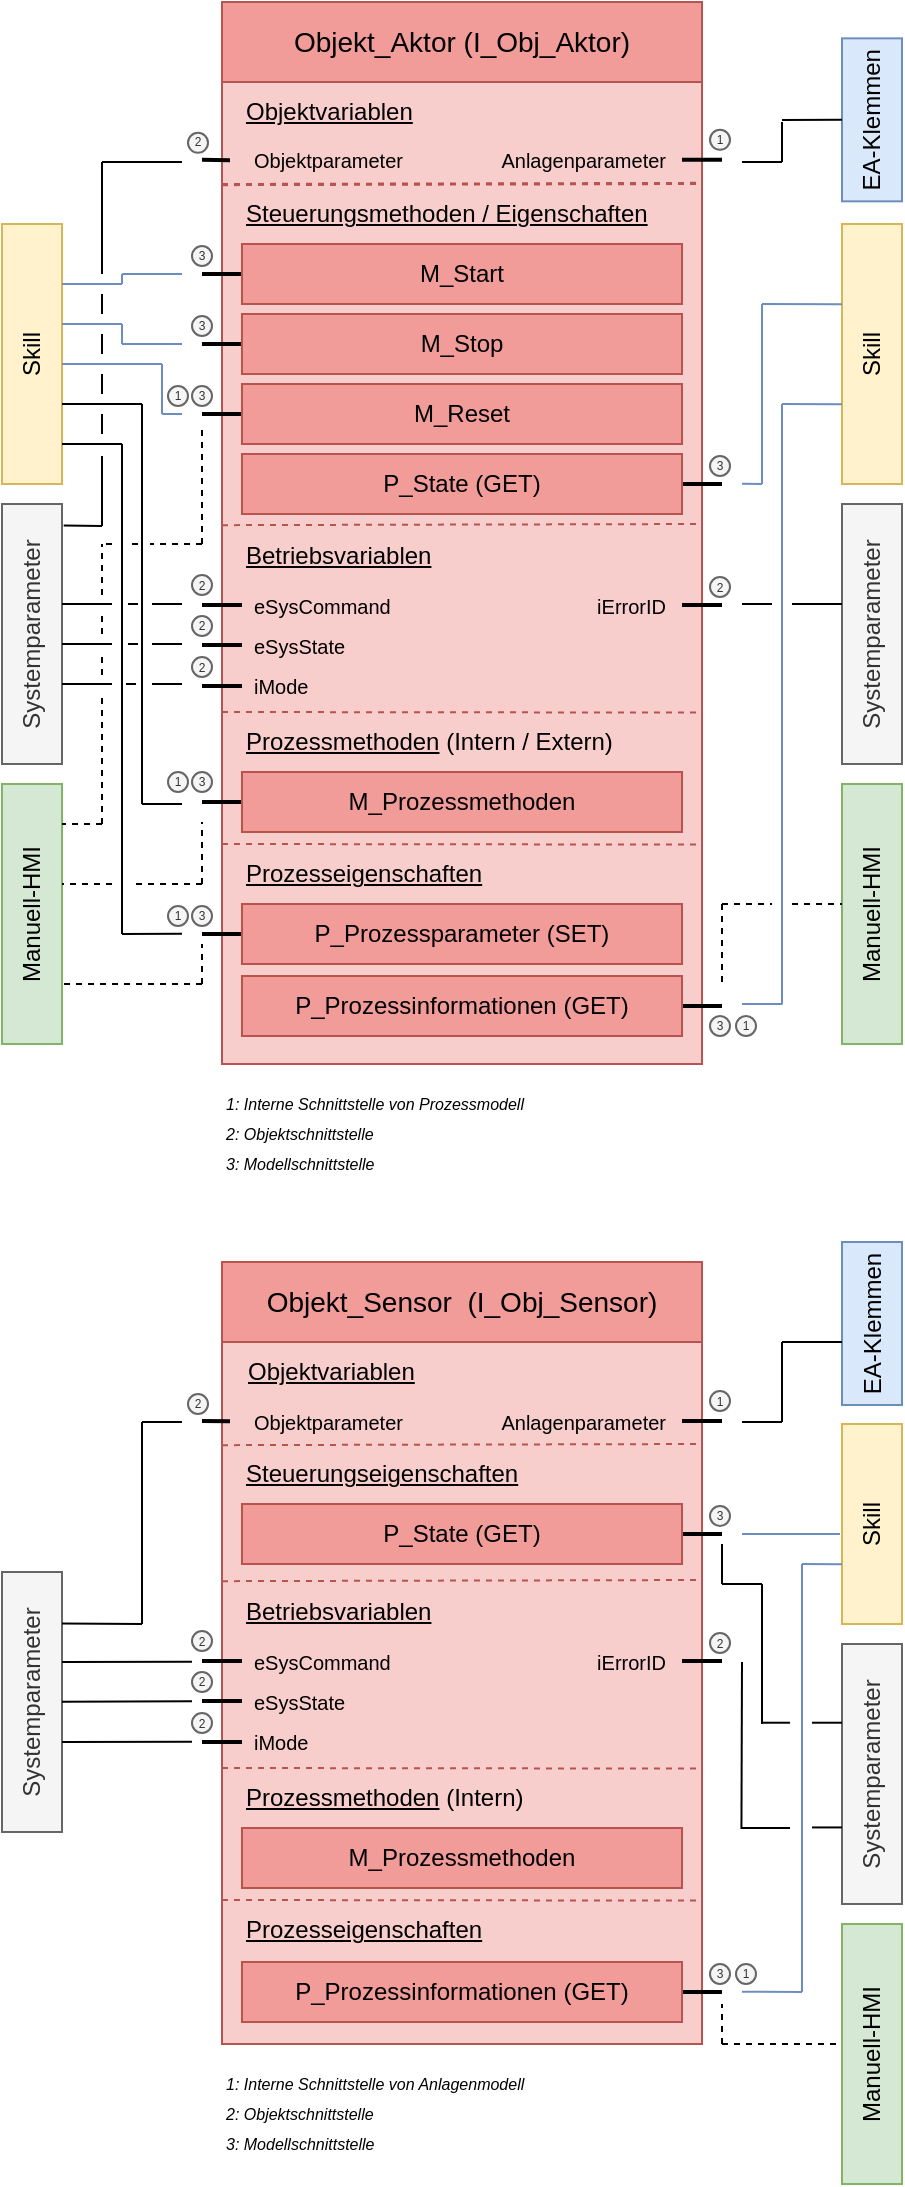 <mxfile version="26.0.5">
  <diagram name="Seite-1" id="sdpVUGcd8ZdfAYJY-DBQ">
    <mxGraphModel dx="1232" dy="1131" grid="1" gridSize="10" guides="1" tooltips="1" connect="1" arrows="1" fold="1" page="1" pageScale="1" pageWidth="827" pageHeight="1169" math="0" shadow="0">
      <root>
        <mxCell id="0" />
        <mxCell id="1" parent="0" />
        <mxCell id="eThXzIZxuzrMQbyXuAEO-1" value="Objekt_Aktor (I_Obj_Aktor)" style="rounded=0;whiteSpace=wrap;html=1;fillColor=#F19C99;strokeColor=#b85450;fontSize=14;" parent="1" vertex="1">
          <mxGeometry x="280" width="240" height="40" as="geometry" />
        </mxCell>
        <mxCell id="eThXzIZxuzrMQbyXuAEO-2" value="" style="rounded=0;whiteSpace=wrap;html=1;fillColor=#f8cecc;strokeColor=#b85450;" parent="1" vertex="1">
          <mxGeometry x="280" y="40" width="240" height="491" as="geometry" />
        </mxCell>
        <mxCell id="eThXzIZxuzrMQbyXuAEO-3" value="Steuerungsmethoden / Eigenschaften" style="text;html=1;align=left;verticalAlign=middle;whiteSpace=wrap;rounded=0;fontStyle=4" parent="1" vertex="1">
          <mxGeometry x="290" y="91" width="220" height="30" as="geometry" />
        </mxCell>
        <mxCell id="eThXzIZxuzrMQbyXuAEO-5" value="" style="rounded=0;whiteSpace=wrap;html=1;fillColor=none;strokeColor=none;" parent="1" vertex="1">
          <mxGeometry x="290" y="121" width="220" height="20" as="geometry" />
        </mxCell>
        <mxCell id="eThXzIZxuzrMQbyXuAEO-10" value="" style="rounded=0;whiteSpace=wrap;html=1;fillColor=none;strokeColor=none;" parent="1" vertex="1">
          <mxGeometry x="290" y="141" width="220" height="20" as="geometry" />
        </mxCell>
        <mxCell id="eThXzIZxuzrMQbyXuAEO-13" value="" style="rounded=0;whiteSpace=wrap;html=1;fillColor=none;strokeColor=none;" parent="1" vertex="1">
          <mxGeometry x="290" y="161" width="220" height="20" as="geometry" />
        </mxCell>
        <mxCell id="eThXzIZxuzrMQbyXuAEO-16" value="" style="rounded=0;whiteSpace=wrap;html=1;fillColor=none;strokeColor=none;" parent="1" vertex="1">
          <mxGeometry x="290" y="181" width="220" height="20" as="geometry" />
        </mxCell>
        <mxCell id="eThXzIZxuzrMQbyXuAEO-19" value="" style="rounded=0;whiteSpace=wrap;html=1;fillColor=none;strokeColor=none;" parent="1" vertex="1">
          <mxGeometry x="290" y="201" width="220" height="20" as="geometry" />
        </mxCell>
        <mxCell id="eThXzIZxuzrMQbyXuAEO-27" value="Betriebsvariablen" style="text;html=1;align=left;verticalAlign=middle;whiteSpace=wrap;rounded=0;fontStyle=4" parent="1" vertex="1">
          <mxGeometry x="290" y="261.5" width="120" height="30" as="geometry" />
        </mxCell>
        <mxCell id="eThXzIZxuzrMQbyXuAEO-33" value="" style="rounded=0;whiteSpace=wrap;html=1;fillColor=none;strokeColor=none;" parent="1" vertex="1">
          <mxGeometry x="290" y="291.5" width="220" height="20" as="geometry" />
        </mxCell>
        <mxCell id="eThXzIZxuzrMQbyXuAEO-34" value="" style="endArrow=none;html=1;rounded=0;strokeWidth=2;" parent="1" source="eThXzIZxuzrMQbyXuAEO-33" edge="1">
          <mxGeometry width="50" height="50" relative="1" as="geometry">
            <mxPoint x="330" y="361.5" as="sourcePoint" />
            <mxPoint x="270" y="301.5" as="targetPoint" />
          </mxGeometry>
        </mxCell>
        <mxCell id="eThXzIZxuzrMQbyXuAEO-35" value="eSysCommand" style="text;html=1;align=left;verticalAlign=middle;whiteSpace=wrap;rounded=0;fontStyle=0;fontSize=10;" parent="1" vertex="1">
          <mxGeometry x="294" y="296.5" width="76" height="10" as="geometry" />
        </mxCell>
        <mxCell id="eThXzIZxuzrMQbyXuAEO-39" value="" style="endArrow=none;html=1;rounded=0;strokeWidth=2;" parent="1" edge="1">
          <mxGeometry width="50" height="50" relative="1" as="geometry">
            <mxPoint x="290" y="321.5" as="sourcePoint" />
            <mxPoint x="270" y="321.5" as="targetPoint" />
          </mxGeometry>
        </mxCell>
        <mxCell id="eThXzIZxuzrMQbyXuAEO-40" value="eSysState" style="text;html=1;align=left;verticalAlign=middle;whiteSpace=wrap;rounded=0;fontStyle=0;fontSize=10;" parent="1" vertex="1">
          <mxGeometry x="294" y="316.5" width="76" height="10" as="geometry" />
        </mxCell>
        <mxCell id="eThXzIZxuzrMQbyXuAEO-48" value="&lt;u&gt;Prozessmethoden&lt;/u&gt; (Intern / Extern)" style="text;html=1;align=left;verticalAlign=middle;whiteSpace=wrap;rounded=0;fontStyle=0" parent="1" vertex="1">
          <mxGeometry x="290" y="355" width="200" height="30" as="geometry" />
        </mxCell>
        <mxCell id="eThXzIZxuzrMQbyXuAEO-58" value="" style="endArrow=none;html=1;rounded=0;fillColor=#f8cecc;strokeColor=#b85450;entryX=1;entryY=0.464;entryDx=0;entryDy=0;entryPerimeter=0;exitX=0;exitY=0.466;exitDx=0;exitDy=0;exitPerimeter=0;strokeWidth=1;dashed=1;" parent="1" edge="1">
          <mxGeometry width="50" height="50" relative="1" as="geometry">
            <mxPoint x="280" y="261.58" as="sourcePoint" />
            <mxPoint x="520" y="261.0" as="targetPoint" />
          </mxGeometry>
        </mxCell>
        <mxCell id="eThXzIZxuzrMQbyXuAEO-59" value="" style="endArrow=none;html=1;rounded=0;fillColor=#f8cecc;strokeColor=#b85450;exitX=0;exitY=0.792;exitDx=0;exitDy=0;exitPerimeter=0;strokeWidth=1;dashed=1;entryX=1;entryY=0.793;entryDx=0;entryDy=0;entryPerimeter=0;" parent="1" edge="1">
          <mxGeometry width="50" height="50" relative="1" as="geometry">
            <mxPoint x="280" y="355.0" as="sourcePoint" />
            <mxPoint x="520" y="355.29" as="targetPoint" />
          </mxGeometry>
        </mxCell>
        <mxCell id="eThXzIZxuzrMQbyXuAEO-61" value="Skill" style="rounded=0;whiteSpace=wrap;html=1;rotation=-90;fillColor=#fff2cc;strokeColor=#d6b656;" parent="1" vertex="1">
          <mxGeometry x="540" y="161" width="130" height="30" as="geometry" />
        </mxCell>
        <mxCell id="eThXzIZxuzrMQbyXuAEO-62" value="Systemparameter" style="rounded=0;whiteSpace=wrap;html=1;rotation=-90;fillColor=#f5f5f5;fontColor=#333333;strokeColor=#666666;" parent="1" vertex="1">
          <mxGeometry x="540" y="301" width="130" height="30" as="geometry" />
        </mxCell>
        <mxCell id="eThXzIZxuzrMQbyXuAEO-66" value="Skill" style="rounded=0;whiteSpace=wrap;html=1;rotation=-90;fillColor=#fff2cc;strokeColor=#d6b656;" parent="1" vertex="1">
          <mxGeometry x="120" y="161" width="130" height="30" as="geometry" />
        </mxCell>
        <mxCell id="eThXzIZxuzrMQbyXuAEO-67" value="Systemparameter" style="rounded=0;whiteSpace=wrap;html=1;rotation=-90;fillColor=#f5f5f5;fontColor=#333333;strokeColor=#666666;" parent="1" vertex="1">
          <mxGeometry x="120" y="301" width="130" height="30" as="geometry" />
        </mxCell>
        <mxCell id="RpQ9mGnAC0z5zZGKGi01-6" style="edgeStyle=orthogonalEdgeStyle;rounded=0;orthogonalLoop=1;jettySize=auto;html=1;endArrow=none;endFill=0;strokeWidth=2;" parent="1" edge="1">
          <mxGeometry relative="1" as="geometry">
            <mxPoint x="530" y="301.5" as="targetPoint" />
            <mxPoint x="510" y="301.5" as="sourcePoint" />
          </mxGeometry>
        </mxCell>
        <mxCell id="RpQ9mGnAC0z5zZGKGi01-7" value="iErrorID" style="text;html=1;align=right;verticalAlign=middle;whiteSpace=wrap;rounded=0;fontStyle=0;fontSize=10;" parent="1" vertex="1">
          <mxGeometry x="429" y="296.5" width="75" height="10" as="geometry" />
        </mxCell>
        <mxCell id="6S4e-w0pNIEhI715A2-k-2" value="" style="group" parent="1" vertex="1" connectable="0">
          <mxGeometry x="280" y="541" width="210" height="50" as="geometry" />
        </mxCell>
        <mxCell id="eThXzIZxuzrMQbyXuAEO-118" value="2: Objektschnittstelle" style="text;html=1;align=left;verticalAlign=middle;whiteSpace=wrap;rounded=0;fontSize=8;fontStyle=2" parent="6S4e-w0pNIEhI715A2-k-2" vertex="1">
          <mxGeometry y="20" width="140" height="10" as="geometry" />
        </mxCell>
        <mxCell id="eThXzIZxuzrMQbyXuAEO-119" value="3: Modellschnittstelle" style="text;html=1;align=left;verticalAlign=middle;whiteSpace=wrap;rounded=0;fontSize=8;fontStyle=2" parent="6S4e-w0pNIEhI715A2-k-2" vertex="1">
          <mxGeometry y="30" width="140" height="20" as="geometry" />
        </mxCell>
        <mxCell id="eThXzIZxuzrMQbyXuAEO-121" value="1: Interne Schnittstelle von Prozessmodell" style="text;html=1;align=left;verticalAlign=middle;whiteSpace=wrap;rounded=0;fontSize=8;fontStyle=2" parent="6S4e-w0pNIEhI715A2-k-2" vertex="1">
          <mxGeometry width="210" height="20" as="geometry" />
        </mxCell>
        <mxCell id="6S4e-w0pNIEhI715A2-k-7" value="" style="endArrow=none;html=1;rounded=0;strokeWidth=2;" parent="1" edge="1">
          <mxGeometry width="50" height="50" relative="1" as="geometry">
            <mxPoint x="290" y="342" as="sourcePoint" />
            <mxPoint x="270" y="342" as="targetPoint" />
          </mxGeometry>
        </mxCell>
        <mxCell id="6S4e-w0pNIEhI715A2-k-8" value="iMode&amp;nbsp;" style="text;html=1;align=left;verticalAlign=middle;whiteSpace=wrap;rounded=0;fontStyle=0;fontSize=10;" parent="1" vertex="1">
          <mxGeometry x="294" y="337" width="76" height="10" as="geometry" />
        </mxCell>
        <mxCell id="YqTv8qu6AUI8KKiwsQRL-15" style="edgeStyle=orthogonalEdgeStyle;rounded=0;orthogonalLoop=1;jettySize=auto;html=1;endArrow=none;endFill=0;strokeWidth=2;" parent="1" source="YqTv8qu6AUI8KKiwsQRL-1" edge="1">
          <mxGeometry relative="1" as="geometry">
            <mxPoint x="270" y="136" as="targetPoint" />
          </mxGeometry>
        </mxCell>
        <mxCell id="YqTv8qu6AUI8KKiwsQRL-1" value="M_Start&lt;span style=&quot;color: rgba(0, 0, 0, 0); font-family: monospace; font-size: 0px; text-align: start; text-wrap-mode: nowrap;&quot;&gt;%3CmxGraphModel%3E%3Croot%3E%3CmxCell%20id%3D%220%22%2F%3E%3CmxCell%20id%3D%221%22%20parent%3D%220%22%2F%3E%3CmxCell%20id%3D%222%22%20value%3D%22Objekt%22%20style%3D%22rounded%3D0%3BwhiteSpace%3Dwrap%3Bhtml%3D1%3BfillColor%3D%23F19C99%3BstrokeColor%3D%23b85450%3BfontSize%3D14%3B%22%20vertex%3D%221%22%20parent%3D%221%22%3E%3CmxGeometry%20x%3D%22280%22%20y%3D%22280%22%20width%3D%22240%22%20height%3D%2240%22%20as%3D%22geometry%22%2F%3E%3C%2FmxCell%3E%3C%2Froot%3E%3C%2FmxGraphModel%3E&lt;/span&gt;" style="rounded=0;whiteSpace=wrap;html=1;fillColor=#F19C99;strokeColor=#b85450;fontSize=12;" parent="1" vertex="1">
          <mxGeometry x="290" y="121" width="220" height="30" as="geometry" />
        </mxCell>
        <mxCell id="YqTv8qu6AUI8KKiwsQRL-16" style="edgeStyle=orthogonalEdgeStyle;rounded=0;orthogonalLoop=1;jettySize=auto;html=1;endArrow=none;endFill=0;strokeWidth=2;" parent="1" source="YqTv8qu6AUI8KKiwsQRL-2" edge="1">
          <mxGeometry relative="1" as="geometry">
            <mxPoint x="270" y="171" as="targetPoint" />
          </mxGeometry>
        </mxCell>
        <mxCell id="YqTv8qu6AUI8KKiwsQRL-2" value="M_Stop&lt;span style=&quot;color: rgba(0, 0, 0, 0); font-family: monospace; font-size: 0px; text-align: start; text-wrap-mode: nowrap;&quot;&gt;%3CmxGraphModel%3E%3Croot%3E%3CmxCell%20id%3D%220%22%2F%3E%3CmxCell%20id%3D%221%22%20parent%3D%220%22%2F%3E%3CmxCell%20id%3D%222%22%20value%3D%22Objekt%22%20style%3D%22rounded%3D0%3BwhiteSpace%3Dwrap%3Bhtml%3D1%3BfillColor%3D%23F19C99%3BstrokeColor%3D%23b85450%3BfontSize%3D14%3B%22%20vertex%3D%221%22%20parent%3D%221%22%3E%3CmxGeometry%20x%3D%22280%22%20y%3D%22280%22%20width%3D%22240%22%20height%3D%2240%22%20as%3D%22geometry%22%2F%3E%3C%2FmxCell%3E%3C%2Froot%3E%3C%2FmxGraphMod&lt;/span&gt;" style="rounded=0;whiteSpace=wrap;html=1;fillColor=#F19C99;strokeColor=#b85450;fontSize=12;" parent="1" vertex="1">
          <mxGeometry x="290" y="156" width="220" height="30" as="geometry" />
        </mxCell>
        <mxCell id="YqTv8qu6AUI8KKiwsQRL-17" style="edgeStyle=orthogonalEdgeStyle;rounded=0;orthogonalLoop=1;jettySize=auto;html=1;endArrow=none;endFill=0;strokeWidth=2;" parent="1" source="YqTv8qu6AUI8KKiwsQRL-3" edge="1">
          <mxGeometry relative="1" as="geometry">
            <mxPoint x="270" y="206" as="targetPoint" />
          </mxGeometry>
        </mxCell>
        <mxCell id="YqTv8qu6AUI8KKiwsQRL-3" value="M_Reset&lt;span style=&quot;color: rgba(0, 0, 0, 0); font-family: monospace; font-size: 0px; text-align: start; text-wrap-mode: nowrap;&quot;&gt;%3CmxGraphModel%3E%3Croot%3E%3CmxCell%20id%3D%220%22%2F%3E%3CmxCell%20id%3D%221%22%20parent%3D%220%22%2F%3E%3CmxCell%20id%3D%222%22%20value%3D%22Objekt%22%20style%3D%22rounded%3D0%3BwhiteSpace%3Dwrap%3Bhtml%3D1%3BfillColor%3D%23F19C99%3BstrokeColor%3D%23b85450%3BfontSize%3D14%3B%22%20vertex%3D%221%22%20parent%3D%221%22%3E%3CmxGeometry%20x%3D%22280%22%20y%3D%22280%22%20width%3D%22240%22%20height%3D%2240%22%20as%3D%22geometry%22%2F%3E%3C%2FmxCell%3E%3C%2Froot%3E%3C%2FmxGraphMod&lt;/span&gt;" style="rounded=0;whiteSpace=wrap;html=1;fillColor=#F19C99;strokeColor=#b85450;fontSize=12;" parent="1" vertex="1">
          <mxGeometry x="290" y="191" width="220" height="30" as="geometry" />
        </mxCell>
        <mxCell id="YqTv8qu6AUI8KKiwsQRL-18" style="edgeStyle=orthogonalEdgeStyle;rounded=0;orthogonalLoop=1;jettySize=auto;html=1;endArrow=none;endFill=0;strokeWidth=2;" parent="1" source="YqTv8qu6AUI8KKiwsQRL-7" edge="1">
          <mxGeometry relative="1" as="geometry">
            <mxPoint x="530" y="241" as="targetPoint" />
          </mxGeometry>
        </mxCell>
        <mxCell id="YqTv8qu6AUI8KKiwsQRL-7" value="P_State (GET)" style="rounded=0;whiteSpace=wrap;html=1;fillColor=#F19C99;strokeColor=#b85450;fontSize=12;" parent="1" vertex="1">
          <mxGeometry x="290" y="226" width="220" height="30" as="geometry" />
        </mxCell>
        <mxCell id="YqTv8qu6AUI8KKiwsQRL-19" style="edgeStyle=orthogonalEdgeStyle;rounded=0;orthogonalLoop=1;jettySize=auto;html=1;strokeWidth=2;endArrow=none;endFill=0;" parent="1" source="YqTv8qu6AUI8KKiwsQRL-9" edge="1">
          <mxGeometry relative="1" as="geometry">
            <mxPoint x="270" y="400" as="targetPoint" />
          </mxGeometry>
        </mxCell>
        <mxCell id="YqTv8qu6AUI8KKiwsQRL-9" value="M_Prozessmethoden" style="rounded=0;whiteSpace=wrap;html=1;fillColor=#F19C99;strokeColor=#b85450;fontSize=12;" parent="1" vertex="1">
          <mxGeometry x="290" y="385" width="220" height="30" as="geometry" />
        </mxCell>
        <mxCell id="YqTv8qu6AUI8KKiwsQRL-10" value="" style="endArrow=none;html=1;rounded=0;fillColor=#f8cecc;strokeColor=#b85450;exitX=0;exitY=0.792;exitDx=0;exitDy=0;exitPerimeter=0;strokeWidth=1;dashed=1;entryX=1;entryY=0.793;entryDx=0;entryDy=0;entryPerimeter=0;" parent="1" edge="1">
          <mxGeometry width="50" height="50" relative="1" as="geometry">
            <mxPoint x="280" y="421.0" as="sourcePoint" />
            <mxPoint x="520" y="421.29" as="targetPoint" />
          </mxGeometry>
        </mxCell>
        <mxCell id="YqTv8qu6AUI8KKiwsQRL-11" value="Prozesseigenschaften" style="text;html=1;align=left;verticalAlign=middle;whiteSpace=wrap;rounded=0;fontStyle=4" parent="1" vertex="1">
          <mxGeometry x="290" y="421" width="120" height="30" as="geometry" />
        </mxCell>
        <mxCell id="YqTv8qu6AUI8KKiwsQRL-20" style="edgeStyle=orthogonalEdgeStyle;rounded=0;orthogonalLoop=1;jettySize=auto;html=1;strokeWidth=2;endArrow=none;endFill=0;" parent="1" source="YqTv8qu6AUI8KKiwsQRL-13" edge="1">
          <mxGeometry relative="1" as="geometry">
            <mxPoint x="270" y="466" as="targetPoint" />
          </mxGeometry>
        </mxCell>
        <mxCell id="YqTv8qu6AUI8KKiwsQRL-13" value="P_Prozessparameter (SET)" style="rounded=0;whiteSpace=wrap;html=1;fillColor=#F19C99;strokeColor=#b85450;fontSize=12;" parent="1" vertex="1">
          <mxGeometry x="290" y="451" width="220" height="30" as="geometry" />
        </mxCell>
        <mxCell id="YqTv8qu6AUI8KKiwsQRL-21" style="edgeStyle=orthogonalEdgeStyle;rounded=0;orthogonalLoop=1;jettySize=auto;html=1;strokeWidth=2;endArrow=none;endFill=0;" parent="1" source="YqTv8qu6AUI8KKiwsQRL-14" edge="1">
          <mxGeometry relative="1" as="geometry">
            <mxPoint x="530" y="502" as="targetPoint" />
          </mxGeometry>
        </mxCell>
        <mxCell id="YqTv8qu6AUI8KKiwsQRL-14" value="P_Prozessinformationen (GET)" style="rounded=0;whiteSpace=wrap;html=1;fillColor=#F19C99;strokeColor=#b85450;fontSize=12;" parent="1" vertex="1">
          <mxGeometry x="290" y="487" width="220" height="30" as="geometry" />
        </mxCell>
        <mxCell id="YqTv8qu6AUI8KKiwsQRL-24" value="Manuell-HMI" style="rounded=0;whiteSpace=wrap;html=1;rotation=-90;fillColor=#d5e8d4;strokeColor=#82b366;" parent="1" vertex="1">
          <mxGeometry x="120" y="441" width="130" height="30" as="geometry" />
        </mxCell>
        <mxCell id="YqTv8qu6AUI8KKiwsQRL-25" value="Manuell-HMI" style="rounded=0;whiteSpace=wrap;html=1;rotation=-90;fillColor=#d5e8d4;strokeColor=#82b366;" parent="1" vertex="1">
          <mxGeometry x="540" y="441" width="130" height="30" as="geometry" />
        </mxCell>
        <mxCell id="YqTv8qu6AUI8KKiwsQRL-27" value="" style="endArrow=none;html=1;rounded=0;fillColor=#dae8fc;strokeColor=#6c8ebf;" parent="1" edge="1">
          <mxGeometry width="50" height="50" relative="1" as="geometry">
            <mxPoint x="250" y="181" as="sourcePoint" />
            <mxPoint x="200" y="181" as="targetPoint" />
          </mxGeometry>
        </mxCell>
        <mxCell id="YqTv8qu6AUI8KKiwsQRL-28" value="" style="endArrow=none;html=1;rounded=0;fillColor=#dae8fc;strokeColor=#6c8ebf;" parent="1" edge="1">
          <mxGeometry width="50" height="50" relative="1" as="geometry">
            <mxPoint x="230" y="161" as="sourcePoint" />
            <mxPoint x="200" y="161" as="targetPoint" />
          </mxGeometry>
        </mxCell>
        <mxCell id="YqTv8qu6AUI8KKiwsQRL-29" value="" style="endArrow=none;html=1;rounded=0;fillColor=#dae8fc;strokeColor=#6c8ebf;" parent="1" edge="1">
          <mxGeometry width="50" height="50" relative="1" as="geometry">
            <mxPoint x="230" y="141" as="sourcePoint" />
            <mxPoint x="200" y="141" as="targetPoint" />
          </mxGeometry>
        </mxCell>
        <mxCell id="YqTv8qu6AUI8KKiwsQRL-30" value="" style="endArrow=none;html=1;rounded=0;" parent="1" edge="1">
          <mxGeometry width="50" height="50" relative="1" as="geometry">
            <mxPoint x="240" y="201" as="sourcePoint" />
            <mxPoint x="200" y="201" as="targetPoint" />
          </mxGeometry>
        </mxCell>
        <mxCell id="YqTv8qu6AUI8KKiwsQRL-31" value="" style="endArrow=none;html=1;rounded=0;" parent="1" edge="1">
          <mxGeometry width="50" height="50" relative="1" as="geometry">
            <mxPoint x="230" y="221" as="sourcePoint" />
            <mxPoint x="200" y="221" as="targetPoint" />
          </mxGeometry>
        </mxCell>
        <mxCell id="YqTv8qu6AUI8KKiwsQRL-33" value="" style="endArrow=none;html=1;rounded=0;fillColor=#dae8fc;strokeColor=#6c8ebf;" parent="1" edge="1">
          <mxGeometry width="50" height="50" relative="1" as="geometry">
            <mxPoint x="260" y="135.95" as="sourcePoint" />
            <mxPoint x="230" y="136" as="targetPoint" />
          </mxGeometry>
        </mxCell>
        <mxCell id="YqTv8qu6AUI8KKiwsQRL-34" value="" style="endArrow=none;html=1;rounded=0;fillColor=#dae8fc;strokeColor=#6c8ebf;" parent="1" edge="1">
          <mxGeometry width="50" height="50" relative="1" as="geometry">
            <mxPoint x="230" y="136" as="sourcePoint" />
            <mxPoint x="230" y="141" as="targetPoint" />
          </mxGeometry>
        </mxCell>
        <mxCell id="YqTv8qu6AUI8KKiwsQRL-35" value="" style="endArrow=none;html=1;rounded=0;fillColor=#dae8fc;strokeColor=#6c8ebf;" parent="1" edge="1">
          <mxGeometry width="50" height="50" relative="1" as="geometry">
            <mxPoint x="260" y="170.95" as="sourcePoint" />
            <mxPoint x="230" y="171" as="targetPoint" />
          </mxGeometry>
        </mxCell>
        <mxCell id="YqTv8qu6AUI8KKiwsQRL-36" value="" style="endArrow=none;html=1;rounded=0;fillColor=#dae8fc;strokeColor=#6c8ebf;" parent="1" edge="1">
          <mxGeometry width="50" height="50" relative="1" as="geometry">
            <mxPoint x="230" y="171" as="sourcePoint" />
            <mxPoint x="230" y="161" as="targetPoint" />
          </mxGeometry>
        </mxCell>
        <mxCell id="YqTv8qu6AUI8KKiwsQRL-37" value="" style="endArrow=none;html=1;rounded=0;fillColor=#dae8fc;strokeColor=#6c8ebf;" parent="1" edge="1">
          <mxGeometry width="50" height="50" relative="1" as="geometry">
            <mxPoint x="260" y="205.95" as="sourcePoint" />
            <mxPoint x="250" y="206" as="targetPoint" />
          </mxGeometry>
        </mxCell>
        <mxCell id="YqTv8qu6AUI8KKiwsQRL-38" value="" style="endArrow=none;html=1;rounded=0;fillColor=#dae8fc;strokeColor=#6c8ebf;" parent="1" edge="1">
          <mxGeometry width="50" height="50" relative="1" as="geometry">
            <mxPoint x="250" y="181" as="sourcePoint" />
            <mxPoint x="250" y="206" as="targetPoint" />
          </mxGeometry>
        </mxCell>
        <mxCell id="YqTv8qu6AUI8KKiwsQRL-40" value="" style="endArrow=none;html=1;rounded=0;" parent="1" edge="1">
          <mxGeometry width="50" height="50" relative="1" as="geometry">
            <mxPoint x="240" y="201" as="sourcePoint" />
            <mxPoint x="240" y="401" as="targetPoint" />
          </mxGeometry>
        </mxCell>
        <mxCell id="YqTv8qu6AUI8KKiwsQRL-41" value="" style="endArrow=none;html=1;rounded=0;" parent="1" edge="1">
          <mxGeometry width="50" height="50" relative="1" as="geometry">
            <mxPoint x="260" y="401" as="sourcePoint" />
            <mxPoint x="240" y="401" as="targetPoint" />
          </mxGeometry>
        </mxCell>
        <mxCell id="YqTv8qu6AUI8KKiwsQRL-42" value="" style="endArrow=none;html=1;rounded=0;" parent="1" edge="1">
          <mxGeometry width="50" height="50" relative="1" as="geometry">
            <mxPoint x="230" y="221" as="sourcePoint" />
            <mxPoint x="230" y="466" as="targetPoint" />
          </mxGeometry>
        </mxCell>
        <mxCell id="YqTv8qu6AUI8KKiwsQRL-43" value="" style="endArrow=none;html=1;rounded=0;" parent="1" edge="1">
          <mxGeometry width="50" height="50" relative="1" as="geometry">
            <mxPoint x="260" y="465.9" as="sourcePoint" />
            <mxPoint x="230" y="466" as="targetPoint" />
          </mxGeometry>
        </mxCell>
        <mxCell id="YqTv8qu6AUI8KKiwsQRL-44" value="" style="endArrow=none;html=1;rounded=0;" parent="1" edge="1">
          <mxGeometry width="50" height="50" relative="1" as="geometry">
            <mxPoint x="225" y="301" as="sourcePoint" />
            <mxPoint x="200" y="301" as="targetPoint" />
          </mxGeometry>
        </mxCell>
        <mxCell id="YqTv8qu6AUI8KKiwsQRL-46" value="" style="endArrow=none;html=1;rounded=0;" parent="1" edge="1">
          <mxGeometry width="50" height="50" relative="1" as="geometry">
            <mxPoint x="225" y="321" as="sourcePoint" />
            <mxPoint x="200" y="321" as="targetPoint" />
          </mxGeometry>
        </mxCell>
        <mxCell id="YqTv8qu6AUI8KKiwsQRL-47" value="" style="endArrow=none;html=1;rounded=0;" parent="1" edge="1">
          <mxGeometry width="50" height="50" relative="1" as="geometry">
            <mxPoint x="225" y="341" as="sourcePoint" />
            <mxPoint x="200" y="341" as="targetPoint" />
          </mxGeometry>
        </mxCell>
        <mxCell id="YqTv8qu6AUI8KKiwsQRL-49" value="" style="endArrow=none;html=1;rounded=0;" parent="1" edge="1">
          <mxGeometry width="50" height="50" relative="1" as="geometry">
            <mxPoint x="260" y="301" as="sourcePoint" />
            <mxPoint x="245" y="301" as="targetPoint" />
          </mxGeometry>
        </mxCell>
        <mxCell id="YqTv8qu6AUI8KKiwsQRL-50" value="" style="endArrow=none;html=1;rounded=0;" parent="1" edge="1">
          <mxGeometry width="50" height="50" relative="1" as="geometry">
            <mxPoint x="260" y="321" as="sourcePoint" />
            <mxPoint x="245" y="321" as="targetPoint" />
          </mxGeometry>
        </mxCell>
        <mxCell id="YqTv8qu6AUI8KKiwsQRL-51" value="" style="endArrow=none;html=1;rounded=0;" parent="1" edge="1">
          <mxGeometry width="50" height="50" relative="1" as="geometry">
            <mxPoint x="260" y="341" as="sourcePoint" />
            <mxPoint x="245" y="341" as="targetPoint" />
          </mxGeometry>
        </mxCell>
        <mxCell id="YqTv8qu6AUI8KKiwsQRL-52" value="" style="endArrow=none;html=1;rounded=0;" parent="1" edge="1">
          <mxGeometry width="50" height="50" relative="1" as="geometry">
            <mxPoint x="237" y="341" as="sourcePoint" />
            <mxPoint x="232" y="341" as="targetPoint" />
          </mxGeometry>
        </mxCell>
        <mxCell id="YqTv8qu6AUI8KKiwsQRL-53" value="" style="endArrow=none;html=1;rounded=0;" parent="1" edge="1">
          <mxGeometry width="50" height="50" relative="1" as="geometry">
            <mxPoint x="238" y="321" as="sourcePoint" />
            <mxPoint x="233" y="321" as="targetPoint" />
          </mxGeometry>
        </mxCell>
        <mxCell id="YqTv8qu6AUI8KKiwsQRL-54" value="" style="endArrow=none;html=1;rounded=0;" parent="1" edge="1">
          <mxGeometry width="50" height="50" relative="1" as="geometry">
            <mxPoint x="238" y="301" as="sourcePoint" />
            <mxPoint x="233" y="301" as="targetPoint" />
          </mxGeometry>
        </mxCell>
        <mxCell id="YqTv8qu6AUI8KKiwsQRL-55" value="" style="endArrow=none;html=1;rounded=0;dashed=1;" parent="1" edge="1">
          <mxGeometry width="50" height="50" relative="1" as="geometry">
            <mxPoint x="225" y="441" as="sourcePoint" />
            <mxPoint x="200" y="441" as="targetPoint" />
          </mxGeometry>
        </mxCell>
        <mxCell id="YqTv8qu6AUI8KKiwsQRL-56" value="" style="endArrow=none;html=1;rounded=0;dashed=1;" parent="1" edge="1">
          <mxGeometry width="50" height="50" relative="1" as="geometry">
            <mxPoint x="270" y="441" as="sourcePoint" />
            <mxPoint x="235" y="441" as="targetPoint" />
          </mxGeometry>
        </mxCell>
        <mxCell id="YqTv8qu6AUI8KKiwsQRL-57" value="" style="endArrow=none;html=1;rounded=0;dashed=1;" parent="1" edge="1">
          <mxGeometry width="50" height="50" relative="1" as="geometry">
            <mxPoint x="270" y="441" as="sourcePoint" />
            <mxPoint x="270" y="410" as="targetPoint" />
          </mxGeometry>
        </mxCell>
        <mxCell id="YqTv8qu6AUI8KKiwsQRL-58" value="" style="endArrow=none;html=1;rounded=0;dashed=1;" parent="1" edge="1">
          <mxGeometry width="50" height="50" relative="1" as="geometry">
            <mxPoint x="270" y="491" as="sourcePoint" />
            <mxPoint x="200" y="491" as="targetPoint" />
          </mxGeometry>
        </mxCell>
        <mxCell id="YqTv8qu6AUI8KKiwsQRL-59" value="" style="endArrow=none;html=1;rounded=0;dashed=1;" parent="1" edge="1">
          <mxGeometry width="50" height="50" relative="1" as="geometry">
            <mxPoint x="270" y="491" as="sourcePoint" />
            <mxPoint x="270" y="471" as="targetPoint" />
          </mxGeometry>
        </mxCell>
        <mxCell id="YqTv8qu6AUI8KKiwsQRL-60" value="" style="endArrow=none;html=1;rounded=0;fillColor=#dae8fc;strokeColor=#6c8ebf;" parent="1" edge="1">
          <mxGeometry width="50" height="50" relative="1" as="geometry">
            <mxPoint x="550" y="241" as="sourcePoint" />
            <mxPoint x="540" y="240.85" as="targetPoint" />
          </mxGeometry>
        </mxCell>
        <mxCell id="YqTv8qu6AUI8KKiwsQRL-61" value="" style="endArrow=none;html=1;rounded=0;fillColor=#dae8fc;strokeColor=#6c8ebf;" parent="1" edge="1">
          <mxGeometry width="50" height="50" relative="1" as="geometry">
            <mxPoint x="590" y="151.15" as="sourcePoint" />
            <mxPoint x="550" y="151" as="targetPoint" />
          </mxGeometry>
        </mxCell>
        <mxCell id="YqTv8qu6AUI8KKiwsQRL-62" value="" style="endArrow=none;html=1;rounded=0;fillColor=#dae8fc;strokeColor=#6c8ebf;" parent="1" edge="1">
          <mxGeometry width="50" height="50" relative="1" as="geometry">
            <mxPoint x="550" y="241" as="sourcePoint" />
            <mxPoint x="550" y="151" as="targetPoint" />
          </mxGeometry>
        </mxCell>
        <mxCell id="YqTv8qu6AUI8KKiwsQRL-63" value="" style="endArrow=none;html=1;rounded=0;fillColor=#dae8fc;strokeColor=#6c8ebf;" parent="1" edge="1">
          <mxGeometry width="50" height="50" relative="1" as="geometry">
            <mxPoint x="590" y="201.15" as="sourcePoint" />
            <mxPoint x="560" y="201" as="targetPoint" />
          </mxGeometry>
        </mxCell>
        <mxCell id="YqTv8qu6AUI8KKiwsQRL-64" value="" style="endArrow=none;html=1;rounded=0;fillColor=#dae8fc;strokeColor=#6c8ebf;" parent="1" edge="1">
          <mxGeometry width="50" height="50" relative="1" as="geometry">
            <mxPoint x="560" y="501.192" as="sourcePoint" />
            <mxPoint x="560" y="201" as="targetPoint" />
          </mxGeometry>
        </mxCell>
        <mxCell id="YqTv8qu6AUI8KKiwsQRL-65" value="" style="endArrow=none;html=1;rounded=0;fillColor=#dae8fc;strokeColor=#6c8ebf;" parent="1" edge="1">
          <mxGeometry width="50" height="50" relative="1" as="geometry">
            <mxPoint x="560" y="501" as="sourcePoint" />
            <mxPoint x="540" y="501" as="targetPoint" />
          </mxGeometry>
        </mxCell>
        <mxCell id="YqTv8qu6AUI8KKiwsQRL-66" value="" style="endArrow=none;html=1;rounded=0;" parent="1" edge="1">
          <mxGeometry width="50" height="50" relative="1" as="geometry">
            <mxPoint x="555" y="301" as="sourcePoint" />
            <mxPoint x="540" y="301" as="targetPoint" />
          </mxGeometry>
        </mxCell>
        <mxCell id="YqTv8qu6AUI8KKiwsQRL-67" value="" style="endArrow=none;html=1;rounded=0;" parent="1" edge="1">
          <mxGeometry width="50" height="50" relative="1" as="geometry">
            <mxPoint x="590" y="301" as="sourcePoint" />
            <mxPoint x="565" y="301" as="targetPoint" />
          </mxGeometry>
        </mxCell>
        <mxCell id="YqTv8qu6AUI8KKiwsQRL-68" value="" style="endArrow=none;html=1;rounded=0;dashed=1;" parent="1" edge="1">
          <mxGeometry width="50" height="50" relative="1" as="geometry">
            <mxPoint x="530" y="451" as="sourcePoint" />
            <mxPoint x="530" y="491" as="targetPoint" />
          </mxGeometry>
        </mxCell>
        <mxCell id="YqTv8qu6AUI8KKiwsQRL-69" value="" style="endArrow=none;html=1;rounded=0;dashed=1;" parent="1" edge="1">
          <mxGeometry width="50" height="50" relative="1" as="geometry">
            <mxPoint x="530" y="451" as="sourcePoint" />
            <mxPoint x="555" y="451" as="targetPoint" />
          </mxGeometry>
        </mxCell>
        <mxCell id="YqTv8qu6AUI8KKiwsQRL-70" value="" style="endArrow=none;html=1;rounded=0;dashed=1;" parent="1" edge="1">
          <mxGeometry width="50" height="50" relative="1" as="geometry">
            <mxPoint x="565" y="451" as="sourcePoint" />
            <mxPoint x="590" y="451" as="targetPoint" />
          </mxGeometry>
        </mxCell>
        <mxCell id="YqTv8qu6AUI8KKiwsQRL-71" value="" style="endArrow=none;html=1;rounded=0;dashed=1;" parent="1" edge="1">
          <mxGeometry width="50" height="50" relative="1" as="geometry">
            <mxPoint x="220" y="411" as="sourcePoint" />
            <mxPoint x="200" y="411" as="targetPoint" />
          </mxGeometry>
        </mxCell>
        <mxCell id="YqTv8qu6AUI8KKiwsQRL-73" value="" style="endArrow=none;html=1;rounded=0;dashed=1;" parent="1" edge="1">
          <mxGeometry width="50" height="50" relative="1" as="geometry">
            <mxPoint x="220" y="411" as="sourcePoint" />
            <mxPoint x="220" y="346" as="targetPoint" />
          </mxGeometry>
        </mxCell>
        <mxCell id="YqTv8qu6AUI8KKiwsQRL-74" value="" style="endArrow=none;html=1;rounded=0;dashed=1;" parent="1" edge="1">
          <mxGeometry width="50" height="50" relative="1" as="geometry">
            <mxPoint x="270" y="271" as="sourcePoint" />
            <mxPoint x="270" y="211" as="targetPoint" />
          </mxGeometry>
        </mxCell>
        <mxCell id="YqTv8qu6AUI8KKiwsQRL-75" value="" style="endArrow=none;html=1;rounded=0;dashed=1;" parent="1" edge="1">
          <mxGeometry width="50" height="50" relative="1" as="geometry">
            <mxPoint x="270" y="271" as="sourcePoint" />
            <mxPoint x="244" y="271" as="targetPoint" />
          </mxGeometry>
        </mxCell>
        <mxCell id="YqTv8qu6AUI8KKiwsQRL-76" value="" style="endArrow=none;html=1;rounded=0;dashed=1;" parent="1" edge="1">
          <mxGeometry width="50" height="50" relative="1" as="geometry">
            <mxPoint x="225" y="271" as="sourcePoint" />
            <mxPoint x="220" y="271" as="targetPoint" />
          </mxGeometry>
        </mxCell>
        <mxCell id="YqTv8qu6AUI8KKiwsQRL-78" value="" style="endArrow=none;html=1;rounded=0;dashed=1;" parent="1" edge="1">
          <mxGeometry width="50" height="50" relative="1" as="geometry">
            <mxPoint x="238" y="271" as="sourcePoint" />
            <mxPoint x="233" y="271" as="targetPoint" />
          </mxGeometry>
        </mxCell>
        <mxCell id="YqTv8qu6AUI8KKiwsQRL-79" value="" style="endArrow=none;html=1;rounded=0;dashed=1;" parent="1" edge="1">
          <mxGeometry width="50" height="50" relative="1" as="geometry">
            <mxPoint x="220" y="316" as="sourcePoint" />
            <mxPoint x="220" y="306" as="targetPoint" />
          </mxGeometry>
        </mxCell>
        <mxCell id="YqTv8qu6AUI8KKiwsQRL-80" value="" style="endArrow=none;html=1;rounded=0;dashed=1;" parent="1" edge="1">
          <mxGeometry width="50" height="50" relative="1" as="geometry">
            <mxPoint x="220" y="336.5" as="sourcePoint" />
            <mxPoint x="220" y="326.5" as="targetPoint" />
          </mxGeometry>
        </mxCell>
        <mxCell id="YqTv8qu6AUI8KKiwsQRL-81" value="" style="endArrow=none;html=1;rounded=0;dashed=1;" parent="1" edge="1">
          <mxGeometry width="50" height="50" relative="1" as="geometry">
            <mxPoint x="220" y="296.5" as="sourcePoint" />
            <mxPoint x="220" y="271" as="targetPoint" />
          </mxGeometry>
        </mxCell>
        <mxCell id="YqTv8qu6AUI8KKiwsQRL-82" value="3" style="ellipse;whiteSpace=wrap;html=1;aspect=fixed;fontSize=6;fillColor=#f5f5f5;fontColor=#333333;strokeColor=#666666;" parent="1" vertex="1">
          <mxGeometry x="524" y="227" width="10" height="10" as="geometry" />
        </mxCell>
        <mxCell id="YqTv8qu6AUI8KKiwsQRL-83" value="3" style="ellipse;whiteSpace=wrap;html=1;aspect=fixed;fontSize=6;fillColor=#f5f5f5;fontColor=#333333;strokeColor=#666666;" parent="1" vertex="1">
          <mxGeometry x="265" y="122" width="10" height="10" as="geometry" />
        </mxCell>
        <mxCell id="YqTv8qu6AUI8KKiwsQRL-84" value="3" style="ellipse;whiteSpace=wrap;html=1;aspect=fixed;fontSize=6;fillColor=#f5f5f5;fontColor=#333333;strokeColor=#666666;" parent="1" vertex="1">
          <mxGeometry x="265" y="157" width="10" height="10" as="geometry" />
        </mxCell>
        <mxCell id="YqTv8qu6AUI8KKiwsQRL-85" value="3" style="ellipse;whiteSpace=wrap;html=1;aspect=fixed;fontSize=6;fillColor=#f5f5f5;fontColor=#333333;strokeColor=#666666;" parent="1" vertex="1">
          <mxGeometry x="265" y="192" width="10" height="10" as="geometry" />
        </mxCell>
        <mxCell id="YqTv8qu6AUI8KKiwsQRL-86" value="3" style="ellipse;whiteSpace=wrap;html=1;aspect=fixed;fontSize=6;fillColor=#f5f5f5;fontColor=#333333;strokeColor=#666666;" parent="1" vertex="1">
          <mxGeometry x="265" y="385" width="10" height="10" as="geometry" />
        </mxCell>
        <mxCell id="YqTv8qu6AUI8KKiwsQRL-87" value="3" style="ellipse;whiteSpace=wrap;html=1;aspect=fixed;fontSize=6;fillColor=#f5f5f5;fontColor=#333333;strokeColor=#666666;" parent="1" vertex="1">
          <mxGeometry x="265" y="452" width="10" height="10" as="geometry" />
        </mxCell>
        <mxCell id="YqTv8qu6AUI8KKiwsQRL-88" value="2" style="ellipse;whiteSpace=wrap;html=1;aspect=fixed;fontSize=6;fillColor=#f5f5f5;fontColor=#333333;strokeColor=#666666;" parent="1" vertex="1">
          <mxGeometry x="265" y="286.5" width="10" height="10" as="geometry" />
        </mxCell>
        <mxCell id="YqTv8qu6AUI8KKiwsQRL-89" value="2" style="ellipse;whiteSpace=wrap;html=1;aspect=fixed;fontSize=6;fillColor=#f5f5f5;fontColor=#333333;strokeColor=#666666;" parent="1" vertex="1">
          <mxGeometry x="265" y="307" width="10" height="10" as="geometry" />
        </mxCell>
        <mxCell id="YqTv8qu6AUI8KKiwsQRL-90" value="2" style="ellipse;whiteSpace=wrap;html=1;aspect=fixed;fontSize=6;fillColor=#f5f5f5;fontColor=#333333;strokeColor=#666666;" parent="1" vertex="1">
          <mxGeometry x="265" y="327.5" width="10" height="10" as="geometry" />
        </mxCell>
        <mxCell id="YqTv8qu6AUI8KKiwsQRL-91" value="2" style="ellipse;whiteSpace=wrap;html=1;aspect=fixed;fontSize=6;fillColor=#f5f5f5;fontColor=#333333;strokeColor=#666666;" parent="1" vertex="1">
          <mxGeometry x="524" y="287.5" width="10" height="10" as="geometry" />
        </mxCell>
        <mxCell id="YqTv8qu6AUI8KKiwsQRL-92" value="1" style="ellipse;whiteSpace=wrap;html=1;aspect=fixed;fontSize=6;fillColor=#f5f5f5;fontColor=#333333;strokeColor=#666666;" parent="1" vertex="1">
          <mxGeometry x="537" y="507" width="10" height="10" as="geometry" />
        </mxCell>
        <mxCell id="YqTv8qu6AUI8KKiwsQRL-93" value="3" style="ellipse;whiteSpace=wrap;html=1;aspect=fixed;fontSize=6;fillColor=#f5f5f5;fontColor=#333333;strokeColor=#666666;" parent="1" vertex="1">
          <mxGeometry x="524" y="507" width="10" height="10" as="geometry" />
        </mxCell>
        <mxCell id="YqTv8qu6AUI8KKiwsQRL-94" value="1" style="ellipse;whiteSpace=wrap;html=1;aspect=fixed;fontSize=6;fillColor=#f5f5f5;fontColor=#333333;strokeColor=#666666;" parent="1" vertex="1">
          <mxGeometry x="253" y="192" width="10" height="10" as="geometry" />
        </mxCell>
        <mxCell id="YqTv8qu6AUI8KKiwsQRL-95" value="1" style="ellipse;whiteSpace=wrap;html=1;aspect=fixed;fontSize=6;fillColor=#f5f5f5;fontColor=#333333;strokeColor=#666666;" parent="1" vertex="1">
          <mxGeometry x="253" y="385" width="10" height="10" as="geometry" />
        </mxCell>
        <mxCell id="YqTv8qu6AUI8KKiwsQRL-96" value="1" style="ellipse;whiteSpace=wrap;html=1;aspect=fixed;fontSize=6;fillColor=#f5f5f5;fontColor=#333333;strokeColor=#666666;" parent="1" vertex="1">
          <mxGeometry x="253" y="452" width="10" height="10" as="geometry" />
        </mxCell>
        <mxCell id="kwF5IDM4YXNR0EJTPlkq-1" value="Objekt_Sensor&amp;nbsp; (I_Obj_Sensor)" style="rounded=0;whiteSpace=wrap;html=1;fillColor=#F19C99;strokeColor=#b85450;fontSize=14;" parent="1" vertex="1">
          <mxGeometry x="280" y="630" width="240" height="40" as="geometry" />
        </mxCell>
        <mxCell id="kwF5IDM4YXNR0EJTPlkq-2" value="" style="rounded=0;whiteSpace=wrap;html=1;fillColor=#f8cecc;strokeColor=#b85450;" parent="1" vertex="1">
          <mxGeometry x="280" y="670" width="240" height="351" as="geometry" />
        </mxCell>
        <mxCell id="kwF5IDM4YXNR0EJTPlkq-3" value="Steuerungseigenschaften" style="text;html=1;align=left;verticalAlign=middle;whiteSpace=wrap;rounded=0;fontStyle=4" parent="1" vertex="1">
          <mxGeometry x="290" y="721" width="220" height="30" as="geometry" />
        </mxCell>
        <mxCell id="kwF5IDM4YXNR0EJTPlkq-4" value="" style="rounded=0;whiteSpace=wrap;html=1;fillColor=none;strokeColor=none;" parent="1" vertex="1">
          <mxGeometry x="290" y="751" width="220" height="20" as="geometry" />
        </mxCell>
        <mxCell id="kwF5IDM4YXNR0EJTPlkq-5" value="" style="rounded=0;whiteSpace=wrap;html=1;fillColor=none;strokeColor=none;" parent="1" vertex="1">
          <mxGeometry x="290" y="771" width="220" height="20" as="geometry" />
        </mxCell>
        <mxCell id="kwF5IDM4YXNR0EJTPlkq-6" value="" style="rounded=0;whiteSpace=wrap;html=1;fillColor=none;strokeColor=none;" parent="1" vertex="1">
          <mxGeometry x="290" y="791" width="220" height="20" as="geometry" />
        </mxCell>
        <mxCell id="kwF5IDM4YXNR0EJTPlkq-7" value="" style="rounded=0;whiteSpace=wrap;html=1;fillColor=none;strokeColor=none;" parent="1" vertex="1">
          <mxGeometry x="290" y="811" width="220" height="20" as="geometry" />
        </mxCell>
        <mxCell id="kwF5IDM4YXNR0EJTPlkq-8" value="" style="rounded=0;whiteSpace=wrap;html=1;fillColor=none;strokeColor=none;" parent="1" vertex="1">
          <mxGeometry x="290" y="831" width="220" height="20" as="geometry" />
        </mxCell>
        <mxCell id="kwF5IDM4YXNR0EJTPlkq-9" value="Betriebsvariablen" style="text;html=1;align=left;verticalAlign=middle;whiteSpace=wrap;rounded=0;fontStyle=4" parent="1" vertex="1">
          <mxGeometry x="290" y="789.5" width="120" height="30" as="geometry" />
        </mxCell>
        <mxCell id="kwF5IDM4YXNR0EJTPlkq-10" value="" style="rounded=0;whiteSpace=wrap;html=1;fillColor=none;strokeColor=none;" parent="1" vertex="1">
          <mxGeometry x="290" y="819.5" width="220" height="20" as="geometry" />
        </mxCell>
        <mxCell id="kwF5IDM4YXNR0EJTPlkq-11" value="" style="endArrow=none;html=1;rounded=0;strokeWidth=2;" parent="1" source="kwF5IDM4YXNR0EJTPlkq-10" edge="1">
          <mxGeometry width="50" height="50" relative="1" as="geometry">
            <mxPoint x="330" y="889.5" as="sourcePoint" />
            <mxPoint x="270" y="829.5" as="targetPoint" />
          </mxGeometry>
        </mxCell>
        <mxCell id="kwF5IDM4YXNR0EJTPlkq-12" value="eSysCommand" style="text;html=1;align=left;verticalAlign=middle;whiteSpace=wrap;rounded=0;fontStyle=0;fontSize=10;" parent="1" vertex="1">
          <mxGeometry x="294" y="824.5" width="76" height="10" as="geometry" />
        </mxCell>
        <mxCell id="kwF5IDM4YXNR0EJTPlkq-13" value="" style="endArrow=none;html=1;rounded=0;strokeWidth=2;" parent="1" edge="1">
          <mxGeometry width="50" height="50" relative="1" as="geometry">
            <mxPoint x="290" y="849.5" as="sourcePoint" />
            <mxPoint x="270" y="849.5" as="targetPoint" />
          </mxGeometry>
        </mxCell>
        <mxCell id="kwF5IDM4YXNR0EJTPlkq-14" value="eSysState" style="text;html=1;align=left;verticalAlign=middle;whiteSpace=wrap;rounded=0;fontStyle=0;fontSize=10;" parent="1" vertex="1">
          <mxGeometry x="294" y="844.5" width="76" height="10" as="geometry" />
        </mxCell>
        <mxCell id="kwF5IDM4YXNR0EJTPlkq-15" value="&lt;u&gt;Prozessmethoden&lt;/u&gt; (Intern)" style="text;html=1;align=left;verticalAlign=middle;whiteSpace=wrap;rounded=0;fontStyle=0" parent="1" vertex="1">
          <mxGeometry x="290" y="883" width="190" height="30" as="geometry" />
        </mxCell>
        <mxCell id="kwF5IDM4YXNR0EJTPlkq-16" value="" style="endArrow=none;html=1;rounded=0;fillColor=#f8cecc;strokeColor=#b85450;entryX=1;entryY=0.464;entryDx=0;entryDy=0;entryPerimeter=0;exitX=0;exitY=0.466;exitDx=0;exitDy=0;exitPerimeter=0;strokeWidth=1;dashed=1;" parent="1" edge="1">
          <mxGeometry width="50" height="50" relative="1" as="geometry">
            <mxPoint x="280" y="789.58" as="sourcePoint" />
            <mxPoint x="520" y="789" as="targetPoint" />
          </mxGeometry>
        </mxCell>
        <mxCell id="kwF5IDM4YXNR0EJTPlkq-17" value="" style="endArrow=none;html=1;rounded=0;fillColor=#f8cecc;strokeColor=#b85450;exitX=0;exitY=0.792;exitDx=0;exitDy=0;exitPerimeter=0;strokeWidth=1;dashed=1;entryX=1;entryY=0.793;entryDx=0;entryDy=0;entryPerimeter=0;" parent="1" edge="1">
          <mxGeometry width="50" height="50" relative="1" as="geometry">
            <mxPoint x="280" y="883.0" as="sourcePoint" />
            <mxPoint x="520" y="883.29" as="targetPoint" />
          </mxGeometry>
        </mxCell>
        <mxCell id="kwF5IDM4YXNR0EJTPlkq-18" value="Skill" style="rounded=0;whiteSpace=wrap;html=1;rotation=-90;fillColor=#fff2cc;strokeColor=#d6b656;" parent="1" vertex="1">
          <mxGeometry x="555" y="746" width="100" height="30" as="geometry" />
        </mxCell>
        <mxCell id="kwF5IDM4YXNR0EJTPlkq-19" value="Systemparameter" style="rounded=0;whiteSpace=wrap;html=1;rotation=-90;fillColor=#f5f5f5;fontColor=#333333;strokeColor=#666666;" parent="1" vertex="1">
          <mxGeometry x="540" y="871" width="130" height="30" as="geometry" />
        </mxCell>
        <mxCell id="kwF5IDM4YXNR0EJTPlkq-21" value="Systemparameter" style="rounded=0;whiteSpace=wrap;html=1;rotation=-90;fillColor=#f5f5f5;fontColor=#333333;strokeColor=#666666;" parent="1" vertex="1">
          <mxGeometry x="120" y="835" width="130" height="30" as="geometry" />
        </mxCell>
        <mxCell id="kwF5IDM4YXNR0EJTPlkq-22" style="edgeStyle=orthogonalEdgeStyle;rounded=0;orthogonalLoop=1;jettySize=auto;html=1;endArrow=none;endFill=0;strokeWidth=2;" parent="1" edge="1">
          <mxGeometry relative="1" as="geometry">
            <mxPoint x="530" y="829.5" as="targetPoint" />
            <mxPoint x="510" y="829.5" as="sourcePoint" />
          </mxGeometry>
        </mxCell>
        <mxCell id="kwF5IDM4YXNR0EJTPlkq-23" value="iErrorID" style="text;html=1;align=right;verticalAlign=middle;whiteSpace=wrap;rounded=0;fontStyle=0;fontSize=10;" parent="1" vertex="1">
          <mxGeometry x="429" y="824.5" width="75" height="10" as="geometry" />
        </mxCell>
        <mxCell id="kwF5IDM4YXNR0EJTPlkq-24" value="" style="group" parent="1" vertex="1" connectable="0">
          <mxGeometry x="280" y="1031" width="210" height="50" as="geometry" />
        </mxCell>
        <mxCell id="kwF5IDM4YXNR0EJTPlkq-25" value="2: Objektschnittstelle" style="text;html=1;align=left;verticalAlign=middle;whiteSpace=wrap;rounded=0;fontSize=8;fontStyle=2" parent="kwF5IDM4YXNR0EJTPlkq-24" vertex="1">
          <mxGeometry y="20" width="140" height="10" as="geometry" />
        </mxCell>
        <mxCell id="kwF5IDM4YXNR0EJTPlkq-26" value="3: Modellschnittstelle" style="text;html=1;align=left;verticalAlign=middle;whiteSpace=wrap;rounded=0;fontSize=8;fontStyle=2" parent="kwF5IDM4YXNR0EJTPlkq-24" vertex="1">
          <mxGeometry y="30" width="140" height="20" as="geometry" />
        </mxCell>
        <mxCell id="kwF5IDM4YXNR0EJTPlkq-27" value="1: Interne Schnittstelle von Anlagenmodell" style="text;html=1;align=left;verticalAlign=middle;whiteSpace=wrap;rounded=0;fontSize=8;fontStyle=2" parent="kwF5IDM4YXNR0EJTPlkq-24" vertex="1">
          <mxGeometry width="210" height="20" as="geometry" />
        </mxCell>
        <mxCell id="kwF5IDM4YXNR0EJTPlkq-28" value="" style="endArrow=none;html=1;rounded=0;strokeWidth=2;" parent="1" edge="1">
          <mxGeometry width="50" height="50" relative="1" as="geometry">
            <mxPoint x="290" y="870" as="sourcePoint" />
            <mxPoint x="270" y="870" as="targetPoint" />
          </mxGeometry>
        </mxCell>
        <mxCell id="kwF5IDM4YXNR0EJTPlkq-29" value="iMode&amp;nbsp;" style="text;html=1;align=left;verticalAlign=middle;whiteSpace=wrap;rounded=0;fontStyle=0;fontSize=10;" parent="1" vertex="1">
          <mxGeometry x="294" y="865" width="76" height="10" as="geometry" />
        </mxCell>
        <mxCell id="kwF5IDM4YXNR0EJTPlkq-36" style="edgeStyle=orthogonalEdgeStyle;rounded=0;orthogonalLoop=1;jettySize=auto;html=1;endArrow=none;endFill=0;strokeWidth=2;" parent="1" source="kwF5IDM4YXNR0EJTPlkq-37" edge="1">
          <mxGeometry relative="1" as="geometry">
            <mxPoint x="530" y="766" as="targetPoint" />
          </mxGeometry>
        </mxCell>
        <mxCell id="kwF5IDM4YXNR0EJTPlkq-37" value="P_State (GET)" style="rounded=0;whiteSpace=wrap;html=1;fillColor=#F19C99;strokeColor=#b85450;fontSize=12;" parent="1" vertex="1">
          <mxGeometry x="290" y="751" width="220" height="30" as="geometry" />
        </mxCell>
        <mxCell id="kwF5IDM4YXNR0EJTPlkq-39" value="M_Prozessmethoden" style="rounded=0;whiteSpace=wrap;html=1;fillColor=#F19C99;strokeColor=#b85450;fontSize=12;" parent="1" vertex="1">
          <mxGeometry x="290" y="913" width="220" height="30" as="geometry" />
        </mxCell>
        <mxCell id="kwF5IDM4YXNR0EJTPlkq-40" value="" style="endArrow=none;html=1;rounded=0;fillColor=#f8cecc;strokeColor=#b85450;exitX=0;exitY=0.792;exitDx=0;exitDy=0;exitPerimeter=0;strokeWidth=1;dashed=1;entryX=1;entryY=0.793;entryDx=0;entryDy=0;entryPerimeter=0;" parent="1" edge="1">
          <mxGeometry width="50" height="50" relative="1" as="geometry">
            <mxPoint x="280" y="949.0" as="sourcePoint" />
            <mxPoint x="520" y="949.29" as="targetPoint" />
          </mxGeometry>
        </mxCell>
        <mxCell id="kwF5IDM4YXNR0EJTPlkq-41" value="Prozesseigenschaften" style="text;html=1;align=left;verticalAlign=middle;whiteSpace=wrap;rounded=0;fontStyle=4" parent="1" vertex="1">
          <mxGeometry x="290" y="949" width="120" height="30" as="geometry" />
        </mxCell>
        <mxCell id="kwF5IDM4YXNR0EJTPlkq-44" style="edgeStyle=orthogonalEdgeStyle;rounded=0;orthogonalLoop=1;jettySize=auto;html=1;strokeWidth=2;endArrow=none;endFill=0;" parent="1" source="kwF5IDM4YXNR0EJTPlkq-45" edge="1">
          <mxGeometry relative="1" as="geometry">
            <mxPoint x="530" y="995" as="targetPoint" />
          </mxGeometry>
        </mxCell>
        <mxCell id="kwF5IDM4YXNR0EJTPlkq-45" value="P_Prozessinformationen (GET)" style="rounded=0;whiteSpace=wrap;html=1;fillColor=#F19C99;strokeColor=#b85450;fontSize=12;" parent="1" vertex="1">
          <mxGeometry x="290" y="980" width="220" height="30" as="geometry" />
        </mxCell>
        <mxCell id="kwF5IDM4YXNR0EJTPlkq-47" value="Manuell-HMI" style="rounded=0;whiteSpace=wrap;html=1;rotation=-90;fillColor=#d5e8d4;strokeColor=#82b366;" parent="1" vertex="1">
          <mxGeometry x="540" y="1011" width="130" height="30" as="geometry" />
        </mxCell>
        <mxCell id="kwF5IDM4YXNR0EJTPlkq-80" value="" style="endArrow=none;html=1;rounded=0;fillColor=#dae8fc;strokeColor=#6c8ebf;" parent="1" edge="1">
          <mxGeometry width="50" height="50" relative="1" as="geometry">
            <mxPoint x="590" y="781.15" as="sourcePoint" />
            <mxPoint x="570" y="781" as="targetPoint" />
          </mxGeometry>
        </mxCell>
        <mxCell id="kwF5IDM4YXNR0EJTPlkq-81" value="" style="endArrow=none;html=1;rounded=0;fillColor=#dae8fc;strokeColor=#6c8ebf;" parent="1" edge="1">
          <mxGeometry width="50" height="50" relative="1" as="geometry">
            <mxPoint x="570" y="995" as="sourcePoint" />
            <mxPoint x="570" y="781" as="targetPoint" />
          </mxGeometry>
        </mxCell>
        <mxCell id="kwF5IDM4YXNR0EJTPlkq-82" value="" style="endArrow=none;html=1;rounded=0;fillColor=#dae8fc;strokeColor=#6c8ebf;" parent="1" edge="1">
          <mxGeometry width="50" height="50" relative="1" as="geometry">
            <mxPoint x="570" y="995" as="sourcePoint" />
            <mxPoint x="540" y="994.83" as="targetPoint" />
          </mxGeometry>
        </mxCell>
        <mxCell id="kwF5IDM4YXNR0EJTPlkq-83" value="" style="endArrow=none;html=1;rounded=0;" parent="1" edge="1">
          <mxGeometry width="50" height="50" relative="1" as="geometry">
            <mxPoint x="564" y="913" as="sourcePoint" />
            <mxPoint x="540" y="913" as="targetPoint" />
            <Array as="points">
              <mxPoint x="564" y="913" />
            </Array>
          </mxGeometry>
        </mxCell>
        <mxCell id="kwF5IDM4YXNR0EJTPlkq-84" value="" style="endArrow=none;html=1;rounded=0;" parent="1" edge="1">
          <mxGeometry width="50" height="50" relative="1" as="geometry">
            <mxPoint x="590" y="912.72" as="sourcePoint" />
            <mxPoint x="575" y="912.72" as="targetPoint" />
          </mxGeometry>
        </mxCell>
        <mxCell id="kwF5IDM4YXNR0EJTPlkq-86" value="" style="endArrow=none;html=1;rounded=0;dashed=1;entryX=0.538;entryY=0;entryDx=0;entryDy=0;entryPerimeter=0;" parent="1" target="kwF5IDM4YXNR0EJTPlkq-47" edge="1">
          <mxGeometry width="50" height="50" relative="1" as="geometry">
            <mxPoint x="530" y="1021" as="sourcePoint" />
            <mxPoint x="555" y="1081" as="targetPoint" />
          </mxGeometry>
        </mxCell>
        <mxCell id="kwF5IDM4YXNR0EJTPlkq-97" value="3" style="ellipse;whiteSpace=wrap;html=1;aspect=fixed;fontSize=6;fillColor=#f5f5f5;fontColor=#333333;strokeColor=#666666;" parent="1" vertex="1">
          <mxGeometry x="524" y="752" width="10" height="10" as="geometry" />
        </mxCell>
        <mxCell id="kwF5IDM4YXNR0EJTPlkq-103" value="2" style="ellipse;whiteSpace=wrap;html=1;aspect=fixed;fontSize=6;fillColor=#f5f5f5;fontColor=#333333;strokeColor=#666666;" parent="1" vertex="1">
          <mxGeometry x="265" y="814.5" width="10" height="10" as="geometry" />
        </mxCell>
        <mxCell id="kwF5IDM4YXNR0EJTPlkq-104" value="2" style="ellipse;whiteSpace=wrap;html=1;aspect=fixed;fontSize=6;fillColor=#f5f5f5;fontColor=#333333;strokeColor=#666666;" parent="1" vertex="1">
          <mxGeometry x="265" y="835" width="10" height="10" as="geometry" />
        </mxCell>
        <mxCell id="kwF5IDM4YXNR0EJTPlkq-105" value="2" style="ellipse;whiteSpace=wrap;html=1;aspect=fixed;fontSize=6;fillColor=#f5f5f5;fontColor=#333333;strokeColor=#666666;" parent="1" vertex="1">
          <mxGeometry x="265" y="855.5" width="10" height="10" as="geometry" />
        </mxCell>
        <mxCell id="kwF5IDM4YXNR0EJTPlkq-106" value="2" style="ellipse;whiteSpace=wrap;html=1;aspect=fixed;fontSize=6;fillColor=#f5f5f5;fontColor=#333333;strokeColor=#666666;" parent="1" vertex="1">
          <mxGeometry x="524" y="815.5" width="10" height="10" as="geometry" />
        </mxCell>
        <mxCell id="kwF5IDM4YXNR0EJTPlkq-107" value="1" style="ellipse;whiteSpace=wrap;html=1;aspect=fixed;fontSize=6;fillColor=#f5f5f5;fontColor=#333333;strokeColor=#666666;" parent="1" vertex="1">
          <mxGeometry x="537" y="981" width="10" height="10" as="geometry" />
        </mxCell>
        <mxCell id="kwF5IDM4YXNR0EJTPlkq-108" value="3" style="ellipse;whiteSpace=wrap;html=1;aspect=fixed;fontSize=6;fillColor=#f5f5f5;fontColor=#333333;strokeColor=#666666;" parent="1" vertex="1">
          <mxGeometry x="524" y="981" width="10" height="10" as="geometry" />
        </mxCell>
        <mxCell id="kwF5IDM4YXNR0EJTPlkq-117" value="" style="endArrow=none;html=1;rounded=0;fillColor=#dae8fc;strokeColor=#6c8ebf;" parent="1" edge="1">
          <mxGeometry width="50" height="50" relative="1" as="geometry">
            <mxPoint x="589" y="766" as="sourcePoint" />
            <mxPoint x="540" y="766" as="targetPoint" />
          </mxGeometry>
        </mxCell>
        <mxCell id="kwF5IDM4YXNR0EJTPlkq-119" value="" style="endArrow=none;html=1;rounded=0;" parent="1" edge="1">
          <mxGeometry width="50" height="50" relative="1" as="geometry">
            <mxPoint x="539.72" y="913.5" as="sourcePoint" />
            <mxPoint x="540" y="830" as="targetPoint" />
          </mxGeometry>
        </mxCell>
        <mxCell id="kwF5IDM4YXNR0EJTPlkq-120" value="" style="endArrow=none;html=1;rounded=0;" parent="1" edge="1">
          <mxGeometry width="50" height="50" relative="1" as="geometry">
            <mxPoint x="590" y="860.36" as="sourcePoint" />
            <mxPoint x="575" y="860.36" as="targetPoint" />
          </mxGeometry>
        </mxCell>
        <mxCell id="kwF5IDM4YXNR0EJTPlkq-121" value="" style="endArrow=none;html=1;rounded=0;" parent="1" edge="1">
          <mxGeometry width="50" height="50" relative="1" as="geometry">
            <mxPoint x="564" y="860.36" as="sourcePoint" />
            <mxPoint x="550" y="860.36" as="targetPoint" />
            <Array as="points">
              <mxPoint x="564" y="860.36" />
            </Array>
          </mxGeometry>
        </mxCell>
        <mxCell id="kwF5IDM4YXNR0EJTPlkq-122" value="" style="endArrow=none;html=1;rounded=0;" parent="1" edge="1">
          <mxGeometry width="50" height="50" relative="1" as="geometry">
            <mxPoint x="550" y="861" as="sourcePoint" />
            <mxPoint x="550" y="791" as="targetPoint" />
          </mxGeometry>
        </mxCell>
        <mxCell id="kwF5IDM4YXNR0EJTPlkq-123" value="" style="endArrow=none;html=1;rounded=0;" parent="1" edge="1">
          <mxGeometry width="50" height="50" relative="1" as="geometry">
            <mxPoint x="530" y="791" as="sourcePoint" />
            <mxPoint x="550" y="791" as="targetPoint" />
          </mxGeometry>
        </mxCell>
        <mxCell id="kwF5IDM4YXNR0EJTPlkq-124" value="" style="endArrow=none;html=1;rounded=0;" parent="1" edge="1">
          <mxGeometry width="50" height="50" relative="1" as="geometry">
            <mxPoint x="530" y="791" as="sourcePoint" />
            <mxPoint x="530" y="771" as="targetPoint" />
          </mxGeometry>
        </mxCell>
        <mxCell id="kwF5IDM4YXNR0EJTPlkq-126" value="" style="endArrow=none;html=1;rounded=0;dashed=1;" parent="1" edge="1">
          <mxGeometry width="50" height="50" relative="1" as="geometry">
            <mxPoint x="530" y="1021" as="sourcePoint" />
            <mxPoint x="530" y="1001" as="targetPoint" />
          </mxGeometry>
        </mxCell>
        <mxCell id="kwF5IDM4YXNR0EJTPlkq-128" value="" style="endArrow=none;html=1;rounded=0;" parent="1" edge="1">
          <mxGeometry width="50" height="50" relative="1" as="geometry">
            <mxPoint x="265" y="829.83" as="sourcePoint" />
            <mxPoint x="200" y="830" as="targetPoint" />
          </mxGeometry>
        </mxCell>
        <mxCell id="kwF5IDM4YXNR0EJTPlkq-129" value="" style="endArrow=none;html=1;rounded=0;" parent="1" edge="1">
          <mxGeometry width="50" height="50" relative="1" as="geometry">
            <mxPoint x="265" y="849.67" as="sourcePoint" />
            <mxPoint x="200" y="849.84" as="targetPoint" />
          </mxGeometry>
        </mxCell>
        <mxCell id="kwF5IDM4YXNR0EJTPlkq-130" value="" style="endArrow=none;html=1;rounded=0;" parent="1" edge="1">
          <mxGeometry width="50" height="50" relative="1" as="geometry">
            <mxPoint x="265" y="869.83" as="sourcePoint" />
            <mxPoint x="200" y="870" as="targetPoint" />
          </mxGeometry>
        </mxCell>
        <mxCell id="kwF5IDM4YXNR0EJTPlkq-131" value="" style="endArrow=none;html=1;rounded=0;fillColor=#f8cecc;strokeColor=#b85450;entryX=1;entryY=0.464;entryDx=0;entryDy=0;entryPerimeter=0;exitX=0;exitY=0.466;exitDx=0;exitDy=0;exitPerimeter=0;strokeWidth=1;dashed=1;" parent="1" edge="1">
          <mxGeometry width="50" height="50" relative="1" as="geometry">
            <mxPoint x="280" y="721.58" as="sourcePoint" />
            <mxPoint x="520" y="721" as="targetPoint" />
          </mxGeometry>
        </mxCell>
        <mxCell id="kwF5IDM4YXNR0EJTPlkq-132" value="Objektvariablen" style="text;html=1;align=left;verticalAlign=middle;whiteSpace=wrap;rounded=0;fontStyle=4" parent="1" vertex="1">
          <mxGeometry x="290.5" y="670" width="220" height="30" as="geometry" />
        </mxCell>
        <mxCell id="kwF5IDM4YXNR0EJTPlkq-134" value="" style="endArrow=none;html=1;rounded=0;fillColor=#f8cecc;strokeColor=#b85450;entryX=1;entryY=0.464;entryDx=0;entryDy=0;entryPerimeter=0;exitX=0;exitY=0.466;exitDx=0;exitDy=0;exitPerimeter=0;strokeWidth=1;dashed=1;" parent="1" edge="1">
          <mxGeometry width="50" height="50" relative="1" as="geometry">
            <mxPoint x="280" y="91.58" as="sourcePoint" />
            <mxPoint x="520" y="91" as="targetPoint" />
          </mxGeometry>
        </mxCell>
        <mxCell id="kwF5IDM4YXNR0EJTPlkq-135" value="Objektvariablen" style="text;html=1;align=left;verticalAlign=middle;whiteSpace=wrap;rounded=0;fontStyle=4" parent="1" vertex="1">
          <mxGeometry x="290" y="40.42" width="220" height="30" as="geometry" />
        </mxCell>
        <mxCell id="3RlaiQyyQvEsL8TYkNio-1" value="" style="rounded=0;whiteSpace=wrap;html=1;fillColor=none;strokeColor=none;" parent="1" vertex="1">
          <mxGeometry x="290" y="691" width="220" height="20" as="geometry" />
        </mxCell>
        <mxCell id="3RlaiQyyQvEsL8TYkNio-2" value="" style="rounded=0;whiteSpace=wrap;html=1;fillColor=none;strokeColor=none;" parent="1" vertex="1">
          <mxGeometry x="284" y="701" width="220" height="20" as="geometry" />
        </mxCell>
        <mxCell id="3RlaiQyyQvEsL8TYkNio-3" value="" style="endArrow=none;html=1;rounded=0;strokeWidth=2;" parent="1" source="3RlaiQyyQvEsL8TYkNio-2" edge="1">
          <mxGeometry width="50" height="50" relative="1" as="geometry">
            <mxPoint x="330" y="769.5" as="sourcePoint" />
            <mxPoint x="270" y="709.5" as="targetPoint" />
          </mxGeometry>
        </mxCell>
        <mxCell id="3RlaiQyyQvEsL8TYkNio-4" value="Objektparameter" style="text;html=1;align=left;verticalAlign=middle;whiteSpace=wrap;rounded=0;fontStyle=0;fontSize=10;" parent="1" vertex="1">
          <mxGeometry x="294" y="704.5" width="76" height="10" as="geometry" />
        </mxCell>
        <mxCell id="3RlaiQyyQvEsL8TYkNio-5" style="edgeStyle=orthogonalEdgeStyle;rounded=0;orthogonalLoop=1;jettySize=auto;html=1;endArrow=none;endFill=0;strokeWidth=2;" parent="1" edge="1">
          <mxGeometry relative="1" as="geometry">
            <mxPoint x="530" y="709.5" as="targetPoint" />
            <mxPoint x="510" y="709.5" as="sourcePoint" />
          </mxGeometry>
        </mxCell>
        <mxCell id="3RlaiQyyQvEsL8TYkNio-6" value="Anlagenparameter" style="text;html=1;align=right;verticalAlign=middle;whiteSpace=wrap;rounded=0;fontStyle=0;fontSize=10;" parent="1" vertex="1">
          <mxGeometry x="429" y="704.5" width="75" height="10" as="geometry" />
        </mxCell>
        <mxCell id="3RlaiQyyQvEsL8TYkNio-10" value="EA-Klemmen" style="rounded=0;whiteSpace=wrap;html=1;rotation=-90;fillColor=#dae8fc;strokeColor=#6c8ebf;" parent="1" vertex="1">
          <mxGeometry x="564.25" y="645.75" width="81.5" height="30" as="geometry" />
        </mxCell>
        <mxCell id="3RlaiQyyQvEsL8TYkNio-11" value="" style="endArrow=none;html=1;rounded=0;" parent="1" edge="1">
          <mxGeometry width="50" height="50" relative="1" as="geometry">
            <mxPoint x="240" y="811" as="sourcePoint" />
            <mxPoint x="200" y="810.77" as="targetPoint" />
          </mxGeometry>
        </mxCell>
        <mxCell id="3RlaiQyyQvEsL8TYkNio-12" value="" style="endArrow=none;html=1;rounded=0;" parent="1" edge="1">
          <mxGeometry width="50" height="50" relative="1" as="geometry">
            <mxPoint x="240" y="811" as="sourcePoint" />
            <mxPoint x="240" y="710" as="targetPoint" />
          </mxGeometry>
        </mxCell>
        <mxCell id="3RlaiQyyQvEsL8TYkNio-13" value="" style="endArrow=none;html=1;rounded=0;" parent="1" edge="1">
          <mxGeometry width="50" height="50" relative="1" as="geometry">
            <mxPoint x="260" y="710" as="sourcePoint" />
            <mxPoint x="240" y="710" as="targetPoint" />
          </mxGeometry>
        </mxCell>
        <mxCell id="3RlaiQyyQvEsL8TYkNio-14" value="2" style="ellipse;whiteSpace=wrap;html=1;aspect=fixed;fontSize=6;fillColor=#f5f5f5;fontColor=#333333;strokeColor=#666666;" parent="1" vertex="1">
          <mxGeometry x="263" y="696" width="10" height="10" as="geometry" />
        </mxCell>
        <mxCell id="3RlaiQyyQvEsL8TYkNio-15" value="" style="endArrow=none;html=1;rounded=0;" parent="1" edge="1">
          <mxGeometry width="50" height="50" relative="1" as="geometry">
            <mxPoint x="560" y="670" as="sourcePoint" />
            <mxPoint x="590" y="670" as="targetPoint" />
          </mxGeometry>
        </mxCell>
        <mxCell id="3RlaiQyyQvEsL8TYkNio-16" value="" style="endArrow=none;html=1;rounded=0;" parent="1" edge="1">
          <mxGeometry width="50" height="50" relative="1" as="geometry">
            <mxPoint x="560" y="670" as="sourcePoint" />
            <mxPoint x="560" y="710" as="targetPoint" />
          </mxGeometry>
        </mxCell>
        <mxCell id="3RlaiQyyQvEsL8TYkNio-17" value="" style="endArrow=none;html=1;rounded=0;" parent="1" edge="1">
          <mxGeometry width="50" height="50" relative="1" as="geometry">
            <mxPoint x="540" y="710" as="sourcePoint" />
            <mxPoint x="560" y="710" as="targetPoint" />
          </mxGeometry>
        </mxCell>
        <mxCell id="3RlaiQyyQvEsL8TYkNio-18" value="1" style="ellipse;whiteSpace=wrap;html=1;aspect=fixed;fontSize=6;fillColor=#f5f5f5;fontColor=#333333;strokeColor=#666666;" parent="1" vertex="1">
          <mxGeometry x="524" y="694.5" width="10" height="10" as="geometry" />
        </mxCell>
        <mxCell id="3RlaiQyyQvEsL8TYkNio-19" value="" style="endArrow=none;html=1;rounded=0;fillColor=#f8cecc;strokeColor=#b85450;entryX=1;entryY=0.464;entryDx=0;entryDy=0;entryPerimeter=0;exitX=0;exitY=0.466;exitDx=0;exitDy=0;exitPerimeter=0;strokeWidth=1;dashed=1;" parent="1" edge="1">
          <mxGeometry width="50" height="50" relative="1" as="geometry">
            <mxPoint x="280" y="91.0" as="sourcePoint" />
            <mxPoint x="520" y="90.42" as="targetPoint" />
          </mxGeometry>
        </mxCell>
        <mxCell id="3RlaiQyyQvEsL8TYkNio-20" value="" style="rounded=0;whiteSpace=wrap;html=1;fillColor=none;strokeColor=none;" parent="1" vertex="1">
          <mxGeometry x="284" y="70.42" width="220" height="20" as="geometry" />
        </mxCell>
        <mxCell id="3RlaiQyyQvEsL8TYkNio-21" value="" style="endArrow=none;html=1;rounded=0;strokeWidth=2;" parent="1" source="3RlaiQyyQvEsL8TYkNio-20" edge="1">
          <mxGeometry width="50" height="50" relative="1" as="geometry">
            <mxPoint x="330" y="138.92" as="sourcePoint" />
            <mxPoint x="270" y="78.92" as="targetPoint" />
          </mxGeometry>
        </mxCell>
        <mxCell id="3RlaiQyyQvEsL8TYkNio-22" value="Objektparameter" style="text;html=1;align=left;verticalAlign=middle;whiteSpace=wrap;rounded=0;fontStyle=0;fontSize=10;" parent="1" vertex="1">
          <mxGeometry x="294" y="73.92" width="76" height="10" as="geometry" />
        </mxCell>
        <mxCell id="3RlaiQyyQvEsL8TYkNio-23" style="edgeStyle=orthogonalEdgeStyle;rounded=0;orthogonalLoop=1;jettySize=auto;html=1;endArrow=none;endFill=0;strokeWidth=2;" parent="1" edge="1">
          <mxGeometry relative="1" as="geometry">
            <mxPoint x="530" y="78.92" as="targetPoint" />
            <mxPoint x="510" y="78.92" as="sourcePoint" />
          </mxGeometry>
        </mxCell>
        <mxCell id="3RlaiQyyQvEsL8TYkNio-24" value="Anlagenparameter" style="text;html=1;align=right;verticalAlign=middle;whiteSpace=wrap;rounded=0;fontStyle=0;fontSize=10;" parent="1" vertex="1">
          <mxGeometry x="429" y="73.92" width="75" height="10" as="geometry" />
        </mxCell>
        <mxCell id="3RlaiQyyQvEsL8TYkNio-25" value="2" style="ellipse;whiteSpace=wrap;html=1;aspect=fixed;fontSize=6;fillColor=#f5f5f5;fontColor=#333333;strokeColor=#666666;" parent="1" vertex="1">
          <mxGeometry x="263" y="65.42" width="10" height="10" as="geometry" />
        </mxCell>
        <mxCell id="3RlaiQyyQvEsL8TYkNio-26" value="1" style="ellipse;whiteSpace=wrap;html=1;aspect=fixed;fontSize=6;fillColor=#f5f5f5;fontColor=#333333;strokeColor=#666666;" parent="1" vertex="1">
          <mxGeometry x="524" y="63.92" width="10" height="10" as="geometry" />
        </mxCell>
        <mxCell id="3RlaiQyyQvEsL8TYkNio-27" value="EA-Klemmen" style="rounded=0;whiteSpace=wrap;html=1;rotation=-90;fillColor=#dae8fc;strokeColor=#6c8ebf;" parent="1" vertex="1">
          <mxGeometry x="564.25" y="43.92" width="81.5" height="30" as="geometry" />
        </mxCell>
        <mxCell id="3RlaiQyyQvEsL8TYkNio-28" value="" style="endArrow=none;html=1;rounded=0;entryX=0.5;entryY=0;entryDx=0;entryDy=0;" parent="1" target="3RlaiQyyQvEsL8TYkNio-27" edge="1">
          <mxGeometry width="50" height="50" relative="1" as="geometry">
            <mxPoint x="560" y="59" as="sourcePoint" />
            <mxPoint x="550" y="311" as="targetPoint" />
          </mxGeometry>
        </mxCell>
        <mxCell id="3RlaiQyyQvEsL8TYkNio-29" value="" style="endArrow=none;html=1;rounded=0;" parent="1" edge="1">
          <mxGeometry width="50" height="50" relative="1" as="geometry">
            <mxPoint x="560" y="60" as="sourcePoint" />
            <mxPoint x="560" y="80" as="targetPoint" />
          </mxGeometry>
        </mxCell>
        <mxCell id="3RlaiQyyQvEsL8TYkNio-30" value="" style="endArrow=none;html=1;rounded=0;" parent="1" edge="1">
          <mxGeometry width="50" height="50" relative="1" as="geometry">
            <mxPoint x="540" y="80" as="sourcePoint" />
            <mxPoint x="560" y="80" as="targetPoint" />
          </mxGeometry>
        </mxCell>
        <mxCell id="3RlaiQyyQvEsL8TYkNio-31" value="" style="endArrow=none;html=1;rounded=0;entryX=0.917;entryY=1.028;entryDx=0;entryDy=0;entryPerimeter=0;" parent="1" target="eThXzIZxuzrMQbyXuAEO-67" edge="1">
          <mxGeometry width="50" height="50" relative="1" as="geometry">
            <mxPoint x="220" y="262" as="sourcePoint" />
            <mxPoint x="210" y="311" as="targetPoint" />
          </mxGeometry>
        </mxCell>
        <mxCell id="3RlaiQyyQvEsL8TYkNio-32" value="" style="endArrow=none;html=1;rounded=0;" parent="1" edge="1">
          <mxGeometry width="50" height="50" relative="1" as="geometry">
            <mxPoint x="220" y="262" as="sourcePoint" />
            <mxPoint x="220" y="227" as="targetPoint" />
          </mxGeometry>
        </mxCell>
        <mxCell id="3RlaiQyyQvEsL8TYkNio-33" value="" style="endArrow=none;html=1;rounded=0;" parent="1" edge="1">
          <mxGeometry width="50" height="50" relative="1" as="geometry">
            <mxPoint x="220" y="206" as="sourcePoint" />
            <mxPoint x="220" y="216" as="targetPoint" />
          </mxGeometry>
        </mxCell>
        <mxCell id="3RlaiQyyQvEsL8TYkNio-34" value="" style="endArrow=none;html=1;rounded=0;" parent="1" edge="1">
          <mxGeometry width="50" height="50" relative="1" as="geometry">
            <mxPoint x="220" y="186" as="sourcePoint" />
            <mxPoint x="220" y="196" as="targetPoint" />
          </mxGeometry>
        </mxCell>
        <mxCell id="3RlaiQyyQvEsL8TYkNio-35" value="" style="endArrow=none;html=1;rounded=0;" parent="1" edge="1">
          <mxGeometry width="50" height="50" relative="1" as="geometry">
            <mxPoint x="220" y="166" as="sourcePoint" />
            <mxPoint x="220" y="176" as="targetPoint" />
          </mxGeometry>
        </mxCell>
        <mxCell id="3RlaiQyyQvEsL8TYkNio-36" value="" style="endArrow=none;html=1;rounded=0;" parent="1" edge="1">
          <mxGeometry width="50" height="50" relative="1" as="geometry">
            <mxPoint x="220" y="146" as="sourcePoint" />
            <mxPoint x="220" y="156" as="targetPoint" />
          </mxGeometry>
        </mxCell>
        <mxCell id="3RlaiQyyQvEsL8TYkNio-37" value="" style="endArrow=none;html=1;rounded=0;" parent="1" edge="1">
          <mxGeometry width="50" height="50" relative="1" as="geometry">
            <mxPoint x="220" y="80" as="sourcePoint" />
            <mxPoint x="220" y="136" as="targetPoint" />
          </mxGeometry>
        </mxCell>
        <mxCell id="3RlaiQyyQvEsL8TYkNio-38" value="" style="endArrow=none;html=1;rounded=0;" parent="1" edge="1">
          <mxGeometry width="50" height="50" relative="1" as="geometry">
            <mxPoint x="220" y="80" as="sourcePoint" />
            <mxPoint x="260" y="80" as="targetPoint" />
          </mxGeometry>
        </mxCell>
      </root>
    </mxGraphModel>
  </diagram>
</mxfile>
